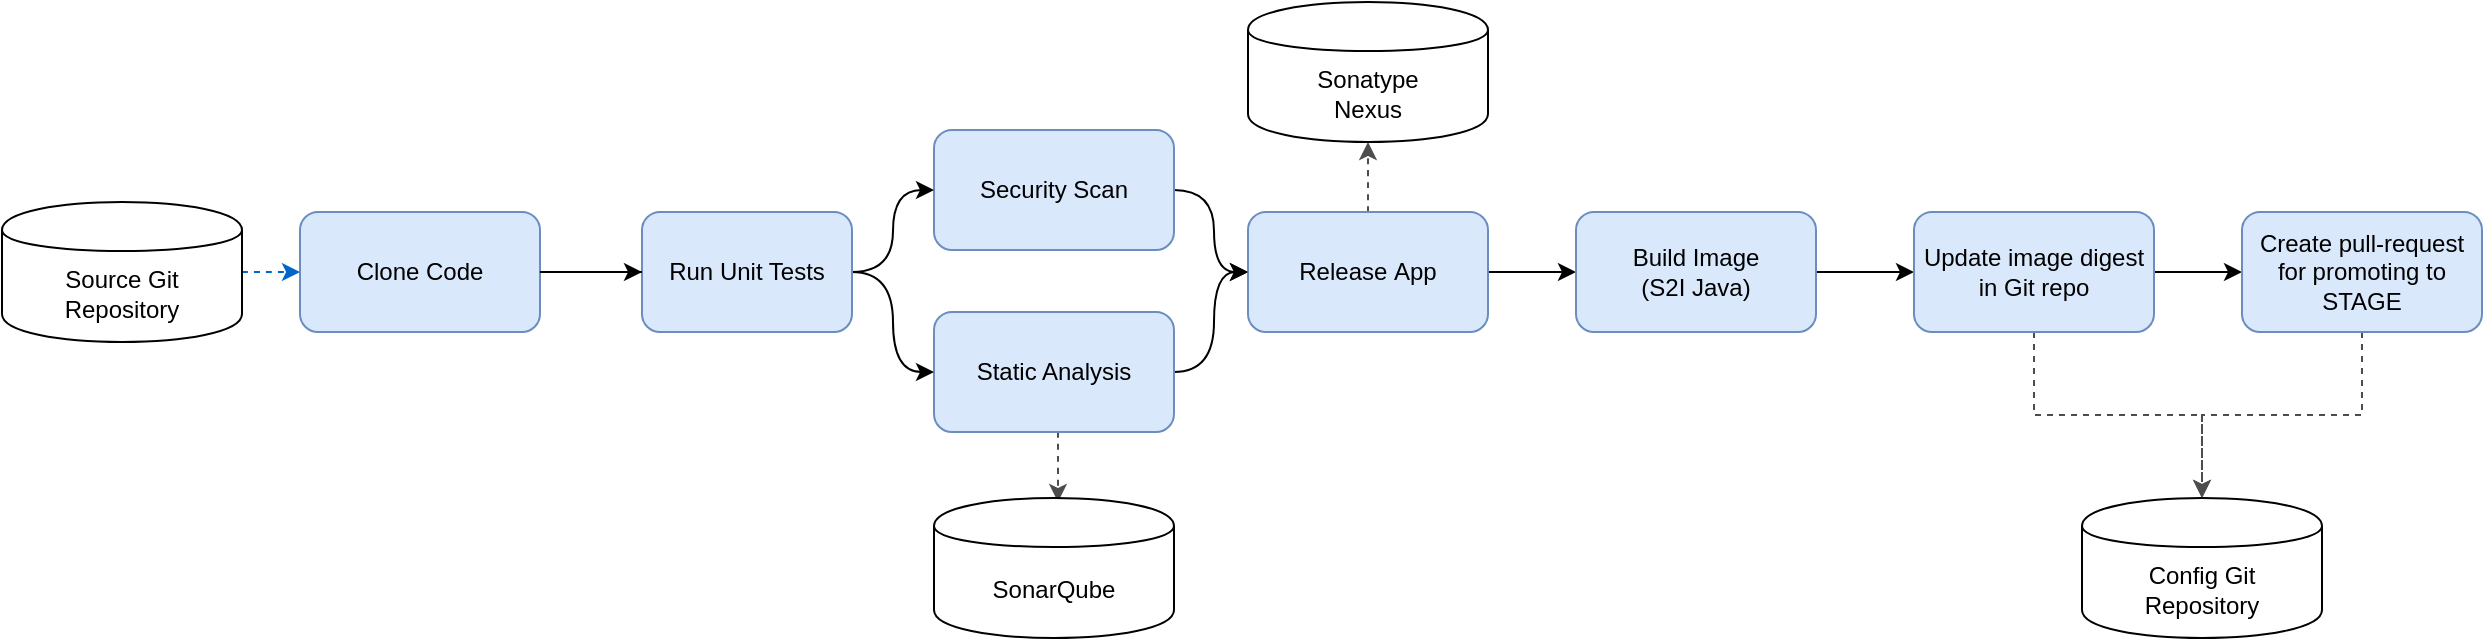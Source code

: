 <mxfile version="17.1.3" type="device"><diagram id="jwPgtpk0tlrnVGVc1EMO" name="Page-1"><mxGraphModel dx="1323" dy="800" grid="1" gridSize="10" guides="1" tooltips="1" connect="1" arrows="1" fold="1" page="1" pageScale="1" pageWidth="850" pageHeight="1100" math="0" shadow="0"><root><mxCell id="0"/><mxCell id="1" parent="0"/><mxCell id="9GLf8t0IWSkNVMKOPnnm-4" style="edgeStyle=entityRelationEdgeStyle;rounded=0;orthogonalLoop=1;jettySize=auto;html=1;exitX=1;exitY=0.5;exitDx=0;exitDy=0;entryX=0;entryY=0.5;entryDx=0;entryDy=0;" parent="1" source="2bht7cZ6agdcOskvAX-Z-1" target="9GLf8t0IWSkNVMKOPnnm-1" edge="1"><mxGeometry relative="1" as="geometry"/></mxCell><mxCell id="2bht7cZ6agdcOskvAX-Z-1" value="Clone Code" style="rounded=1;whiteSpace=wrap;html=1;fillColor=#dae8fc;strokeColor=#6c8ebf;" parent="1" vertex="1"><mxGeometry x="169" y="320" width="120" height="60" as="geometry"/></mxCell><mxCell id="2bht7cZ6agdcOskvAX-Z-12" style="edgeStyle=orthogonalEdgeStyle;curved=1;rounded=0;orthogonalLoop=1;jettySize=auto;html=1;exitX=1;exitY=0.5;exitDx=0;exitDy=0;entryX=0;entryY=0.5;entryDx=0;entryDy=0;dashed=1;strokeColor=#0066CC;" parent="1" source="2bht7cZ6agdcOskvAX-Z-2" target="2bht7cZ6agdcOskvAX-Z-1" edge="1"><mxGeometry relative="1" as="geometry"><mxPoint x="97" y="350" as="sourcePoint"/><mxPoint x="147" y="350" as="targetPoint"/></mxGeometry></mxCell><mxCell id="2bht7cZ6agdcOskvAX-Z-2" value="Source Git&lt;br&gt;Repository" style="shape=cylinder;whiteSpace=wrap;html=1;boundedLbl=1;backgroundOutline=1;" parent="1" vertex="1"><mxGeometry x="20" y="315" width="120" height="70" as="geometry"/></mxCell><mxCell id="2bht7cZ6agdcOskvAX-Z-13" style="edgeStyle=orthogonalEdgeStyle;curved=1;rounded=0;orthogonalLoop=1;jettySize=auto;html=1;exitX=0.5;exitY=0;exitDx=0;exitDy=0;entryX=0.5;entryY=1;entryDx=0;entryDy=0;dashed=1;strokeColor=#4D4D4D;" parent="1" source="2bht7cZ6agdcOskvAX-Z-3" target="2bht7cZ6agdcOskvAX-Z-6" edge="1"><mxGeometry relative="1" as="geometry"><mxPoint x="703" y="290" as="targetPoint"/></mxGeometry></mxCell><mxCell id="2bht7cZ6agdcOskvAX-Z-17" style="edgeStyle=orthogonalEdgeStyle;curved=1;rounded=0;orthogonalLoop=1;jettySize=auto;html=1;entryX=0;entryY=0.5;entryDx=0;entryDy=0;" parent="1" source="jljY0rABO7IAJ6W-n_3Q-1" target="2bht7cZ6agdcOskvAX-Z-3" edge="1"><mxGeometry relative="1" as="geometry"/></mxCell><mxCell id="jljY0rABO7IAJ6W-n_3Q-3" style="edgeStyle=orthogonalEdgeStyle;rounded=0;orthogonalLoop=1;jettySize=auto;html=1;exitX=1;exitY=0.5;exitDx=0;exitDy=0;entryX=0;entryY=0.5;entryDx=0;entryDy=0;" parent="1" source="2bht7cZ6agdcOskvAX-Z-3" target="2bht7cZ6agdcOskvAX-Z-15" edge="1"><mxGeometry relative="1" as="geometry"/></mxCell><mxCell id="2bht7cZ6agdcOskvAX-Z-3" value="Release&amp;nbsp;App" style="rounded=1;whiteSpace=wrap;html=1;fillColor=#dae8fc;strokeColor=#6c8ebf;" parent="1" vertex="1"><mxGeometry x="643" y="320" width="120" height="60" as="geometry"/></mxCell><mxCell id="2bht7cZ6agdcOskvAX-Z-14" style="edgeStyle=orthogonalEdgeStyle;curved=1;rounded=0;orthogonalLoop=1;jettySize=auto;html=1;exitX=0.5;exitY=1;exitDx=0;exitDy=0;entryX=0.5;entryY=0;entryDx=0;entryDy=0;dashed=1;strokeColor=#4D4D4D;" parent="1" edge="1"><mxGeometry relative="1" as="geometry"><mxPoint x="548" y="430" as="sourcePoint"/><mxPoint x="548" y="465" as="targetPoint"/></mxGeometry></mxCell><mxCell id="2bht7cZ6agdcOskvAX-Z-18" style="edgeStyle=orthogonalEdgeStyle;curved=1;rounded=0;orthogonalLoop=1;jettySize=auto;html=1;exitX=1;exitY=0.5;exitDx=0;exitDy=0;entryX=0;entryY=0.5;entryDx=0;entryDy=0;" parent="1" source="2bht7cZ6agdcOskvAX-Z-4" target="2bht7cZ6agdcOskvAX-Z-3" edge="1"><mxGeometry relative="1" as="geometry"><mxPoint x="626" y="410" as="targetPoint"/></mxGeometry></mxCell><mxCell id="2bht7cZ6agdcOskvAX-Z-4" value="Static Analysis" style="rounded=1;whiteSpace=wrap;html=1;fillColor=#dae8fc;strokeColor=#6c8ebf;" parent="1" vertex="1"><mxGeometry x="486" y="370" width="120" height="60" as="geometry"/></mxCell><mxCell id="2bht7cZ6agdcOskvAX-Z-6" value="Sonatype &lt;br&gt;Nexus" style="shape=cylinder;whiteSpace=wrap;html=1;boundedLbl=1;backgroundOutline=1;" parent="1" vertex="1"><mxGeometry x="643" y="215" width="120" height="70" as="geometry"/></mxCell><mxCell id="2bht7cZ6agdcOskvAX-Z-7" value="SonarQube" style="shape=cylinder;whiteSpace=wrap;html=1;boundedLbl=1;backgroundOutline=1;" parent="1" vertex="1"><mxGeometry x="486" y="463" width="120" height="70" as="geometry"/></mxCell><mxCell id="jljY0rABO7IAJ6W-n_3Q-9" style="edgeStyle=orthogonalEdgeStyle;curved=1;rounded=0;orthogonalLoop=1;jettySize=auto;html=1;exitX=1;exitY=0.5;exitDx=0;exitDy=0;entryX=0;entryY=0.5;entryDx=0;entryDy=0;strokeColor=#000000;" parent="1" source="2bht7cZ6agdcOskvAX-Z-15" target="jljY0rABO7IAJ6W-n_3Q-4" edge="1"><mxGeometry relative="1" as="geometry"/></mxCell><mxCell id="2bht7cZ6agdcOskvAX-Z-15" value="Build Image&lt;br&gt;(S2I Java)" style="rounded=1;whiteSpace=wrap;html=1;fillColor=#dae8fc;strokeColor=#6c8ebf;" parent="1" vertex="1"><mxGeometry x="807" y="320" width="120" height="60" as="geometry"/></mxCell><mxCell id="jljY0rABO7IAJ6W-n_3Q-1" value="Security Scan" style="rounded=1;whiteSpace=wrap;html=1;fillColor=#dae8fc;strokeColor=#6c8ebf;" parent="1" vertex="1"><mxGeometry x="486" y="279" width="120" height="60" as="geometry"/></mxCell><mxCell id="hsUPmcrl7qNF_WSc6s-h-3" style="edgeStyle=orthogonalEdgeStyle;rounded=0;orthogonalLoop=1;jettySize=auto;html=1;exitX=0.5;exitY=1;exitDx=0;exitDy=0;entryX=0.5;entryY=0;entryDx=0;entryDy=0;dashed=1;strokeColor=#4D4D4D;" parent="1" source="jljY0rABO7IAJ6W-n_3Q-4" target="hsUPmcrl7qNF_WSc6s-h-2" edge="1"><mxGeometry relative="1" as="geometry"/></mxCell><mxCell id="g5YmmuTFbtzIIuRlEK5C-2" style="edgeStyle=orthogonalEdgeStyle;rounded=0;orthogonalLoop=1;jettySize=auto;html=1;exitX=1;exitY=0.5;exitDx=0;exitDy=0;entryX=0;entryY=0.5;entryDx=0;entryDy=0;" edge="1" parent="1" source="jljY0rABO7IAJ6W-n_3Q-4" target="g5YmmuTFbtzIIuRlEK5C-1"><mxGeometry relative="1" as="geometry"/></mxCell><mxCell id="jljY0rABO7IAJ6W-n_3Q-4" value="Update image digest in Git repo" style="rounded=1;whiteSpace=wrap;html=1;fillColor=#dae8fc;strokeColor=#6c8ebf;" parent="1" vertex="1"><mxGeometry x="976" y="320" width="120" height="60" as="geometry"/></mxCell><mxCell id="hsUPmcrl7qNF_WSc6s-h-2" value="Config Git&lt;br&gt;Repository" style="shape=cylinder;whiteSpace=wrap;html=1;boundedLbl=1;backgroundOutline=1;" parent="1" vertex="1"><mxGeometry x="1060" y="463" width="120" height="70" as="geometry"/></mxCell><mxCell id="9GLf8t0IWSkNVMKOPnnm-7" style="edgeStyle=orthogonalEdgeStyle;orthogonalLoop=1;jettySize=auto;html=1;exitX=1;exitY=0.5;exitDx=0;exitDy=0;entryX=0;entryY=0.5;entryDx=0;entryDy=0;curved=1;" parent="1" source="9GLf8t0IWSkNVMKOPnnm-1" target="jljY0rABO7IAJ6W-n_3Q-1" edge="1"><mxGeometry relative="1" as="geometry"/></mxCell><mxCell id="9GLf8t0IWSkNVMKOPnnm-8" style="edgeStyle=orthogonalEdgeStyle;orthogonalLoop=1;jettySize=auto;html=1;exitX=1;exitY=0.5;exitDx=0;exitDy=0;curved=1;" parent="1" source="9GLf8t0IWSkNVMKOPnnm-1" target="2bht7cZ6agdcOskvAX-Z-4" edge="1"><mxGeometry relative="1" as="geometry"/></mxCell><mxCell id="9GLf8t0IWSkNVMKOPnnm-1" value="Run Unit Tests" style="rounded=1;whiteSpace=wrap;html=1;fillColor=#dae8fc;strokeColor=#6c8ebf;" parent="1" vertex="1"><mxGeometry x="340" y="320" width="105" height="60" as="geometry"/></mxCell><mxCell id="9GLf8t0IWSkNVMKOPnnm-3" value="" style="edgeStyle=orthogonalEdgeStyle;curved=1;rounded=0;orthogonalLoop=1;jettySize=auto;html=1;exitX=1;exitY=0.5;exitDx=0;exitDy=0;entryX=0;entryY=0.5;entryDx=0;entryDy=0;endArrow=none;" parent="1" source="2bht7cZ6agdcOskvAX-Z-1" target="9GLf8t0IWSkNVMKOPnnm-1" edge="1"><mxGeometry relative="1" as="geometry"><mxPoint x="289" y="350" as="sourcePoint"/><mxPoint x="440" y="400" as="targetPoint"/></mxGeometry></mxCell><mxCell id="g5YmmuTFbtzIIuRlEK5C-3" style="edgeStyle=orthogonalEdgeStyle;rounded=0;orthogonalLoop=1;jettySize=auto;html=1;exitX=0.5;exitY=1;exitDx=0;exitDy=0;entryX=0.5;entryY=0;entryDx=0;entryDy=0;dashed=1;strokeColor=#4D4D4D;" edge="1" parent="1" source="g5YmmuTFbtzIIuRlEK5C-1" target="hsUPmcrl7qNF_WSc6s-h-2"><mxGeometry relative="1" as="geometry"/></mxCell><mxCell id="g5YmmuTFbtzIIuRlEK5C-1" value="Create pull-request for promoting to STAGE" style="rounded=1;whiteSpace=wrap;html=1;fillColor=#dae8fc;strokeColor=#6c8ebf;" vertex="1" parent="1"><mxGeometry x="1140" y="320" width="120" height="60" as="geometry"/></mxCell></root></mxGraphModel></diagram></mxfile>